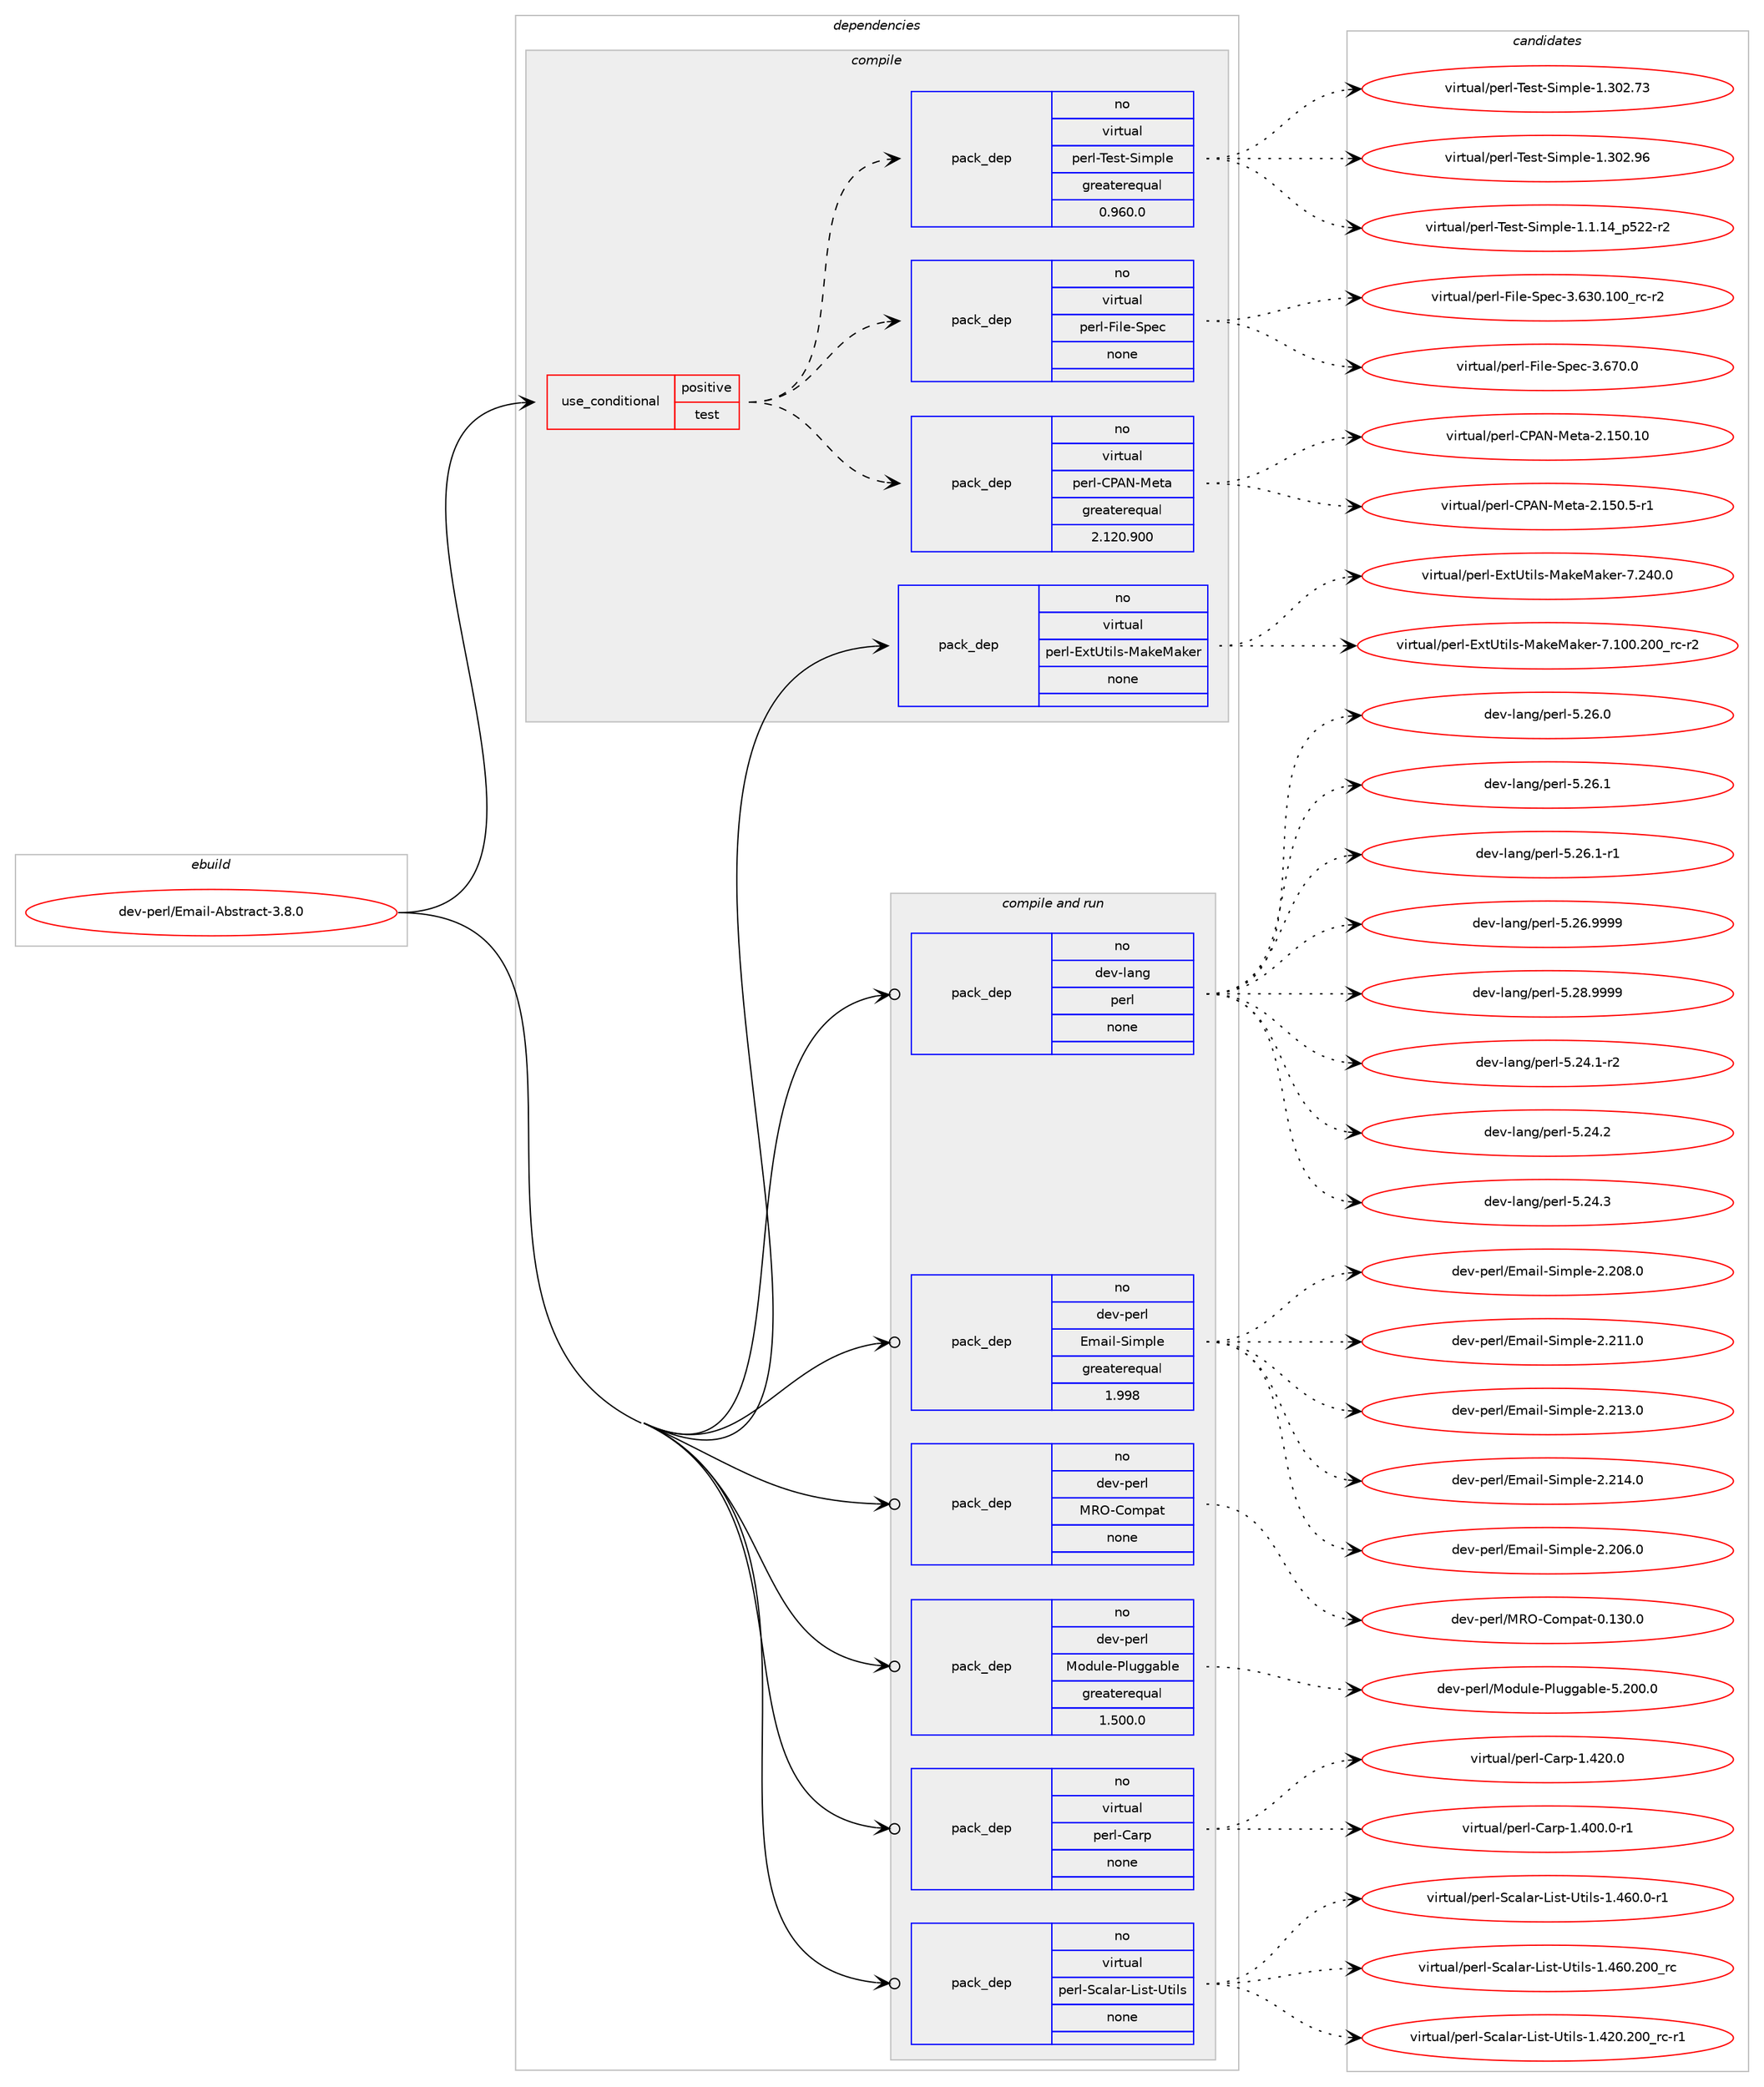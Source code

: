 digraph prolog {

# *************
# Graph options
# *************

newrank=true;
concentrate=true;
compound=true;
graph [rankdir=LR,fontname=Helvetica,fontsize=10,ranksep=1.5];#, ranksep=2.5, nodesep=0.2];
edge  [arrowhead=vee];
node  [fontname=Helvetica,fontsize=10];

# **********
# The ebuild
# **********

subgraph cluster_leftcol {
color=gray;
rank=same;
label=<<i>ebuild</i>>;
id [label="dev-perl/Email-Abstract-3.8.0", color=red, width=4, href="../dev-perl/Email-Abstract-3.8.0.svg"];
}

# ****************
# The dependencies
# ****************

subgraph cluster_midcol {
color=gray;
label=<<i>dependencies</i>>;
subgraph cluster_compile {
fillcolor="#eeeeee";
style=filled;
label=<<i>compile</i>>;
subgraph cond27121 {
dependency129342 [label=<<TABLE BORDER="0" CELLBORDER="1" CELLSPACING="0" CELLPADDING="4"><TR><TD ROWSPAN="3" CELLPADDING="10">use_conditional</TD></TR><TR><TD>positive</TD></TR><TR><TD>test</TD></TR></TABLE>>, shape=none, color=red];
subgraph pack98553 {
dependency129343 [label=<<TABLE BORDER="0" CELLBORDER="1" CELLSPACING="0" CELLPADDING="4" WIDTH="220"><TR><TD ROWSPAN="6" CELLPADDING="30">pack_dep</TD></TR><TR><TD WIDTH="110">no</TD></TR><TR><TD>virtual</TD></TR><TR><TD>perl-CPAN-Meta</TD></TR><TR><TD>greaterequal</TD></TR><TR><TD>2.120.900</TD></TR></TABLE>>, shape=none, color=blue];
}
dependency129342:e -> dependency129343:w [weight=20,style="dashed",arrowhead="vee"];
subgraph pack98554 {
dependency129344 [label=<<TABLE BORDER="0" CELLBORDER="1" CELLSPACING="0" CELLPADDING="4" WIDTH="220"><TR><TD ROWSPAN="6" CELLPADDING="30">pack_dep</TD></TR><TR><TD WIDTH="110">no</TD></TR><TR><TD>virtual</TD></TR><TR><TD>perl-File-Spec</TD></TR><TR><TD>none</TD></TR><TR><TD></TD></TR></TABLE>>, shape=none, color=blue];
}
dependency129342:e -> dependency129344:w [weight=20,style="dashed",arrowhead="vee"];
subgraph pack98555 {
dependency129345 [label=<<TABLE BORDER="0" CELLBORDER="1" CELLSPACING="0" CELLPADDING="4" WIDTH="220"><TR><TD ROWSPAN="6" CELLPADDING="30">pack_dep</TD></TR><TR><TD WIDTH="110">no</TD></TR><TR><TD>virtual</TD></TR><TR><TD>perl-Test-Simple</TD></TR><TR><TD>greaterequal</TD></TR><TR><TD>0.960.0</TD></TR></TABLE>>, shape=none, color=blue];
}
dependency129342:e -> dependency129345:w [weight=20,style="dashed",arrowhead="vee"];
}
id:e -> dependency129342:w [weight=20,style="solid",arrowhead="vee"];
subgraph pack98556 {
dependency129346 [label=<<TABLE BORDER="0" CELLBORDER="1" CELLSPACING="0" CELLPADDING="4" WIDTH="220"><TR><TD ROWSPAN="6" CELLPADDING="30">pack_dep</TD></TR><TR><TD WIDTH="110">no</TD></TR><TR><TD>virtual</TD></TR><TR><TD>perl-ExtUtils-MakeMaker</TD></TR><TR><TD>none</TD></TR><TR><TD></TD></TR></TABLE>>, shape=none, color=blue];
}
id:e -> dependency129346:w [weight=20,style="solid",arrowhead="vee"];
}
subgraph cluster_compileandrun {
fillcolor="#eeeeee";
style=filled;
label=<<i>compile and run</i>>;
subgraph pack98557 {
dependency129347 [label=<<TABLE BORDER="0" CELLBORDER="1" CELLSPACING="0" CELLPADDING="4" WIDTH="220"><TR><TD ROWSPAN="6" CELLPADDING="30">pack_dep</TD></TR><TR><TD WIDTH="110">no</TD></TR><TR><TD>dev-lang</TD></TR><TR><TD>perl</TD></TR><TR><TD>none</TD></TR><TR><TD></TD></TR></TABLE>>, shape=none, color=blue];
}
id:e -> dependency129347:w [weight=20,style="solid",arrowhead="odotvee"];
subgraph pack98558 {
dependency129348 [label=<<TABLE BORDER="0" CELLBORDER="1" CELLSPACING="0" CELLPADDING="4" WIDTH="220"><TR><TD ROWSPAN="6" CELLPADDING="30">pack_dep</TD></TR><TR><TD WIDTH="110">no</TD></TR><TR><TD>dev-perl</TD></TR><TR><TD>Email-Simple</TD></TR><TR><TD>greaterequal</TD></TR><TR><TD>1.998</TD></TR></TABLE>>, shape=none, color=blue];
}
id:e -> dependency129348:w [weight=20,style="solid",arrowhead="odotvee"];
subgraph pack98559 {
dependency129349 [label=<<TABLE BORDER="0" CELLBORDER="1" CELLSPACING="0" CELLPADDING="4" WIDTH="220"><TR><TD ROWSPAN="6" CELLPADDING="30">pack_dep</TD></TR><TR><TD WIDTH="110">no</TD></TR><TR><TD>dev-perl</TD></TR><TR><TD>MRO-Compat</TD></TR><TR><TD>none</TD></TR><TR><TD></TD></TR></TABLE>>, shape=none, color=blue];
}
id:e -> dependency129349:w [weight=20,style="solid",arrowhead="odotvee"];
subgraph pack98560 {
dependency129350 [label=<<TABLE BORDER="0" CELLBORDER="1" CELLSPACING="0" CELLPADDING="4" WIDTH="220"><TR><TD ROWSPAN="6" CELLPADDING="30">pack_dep</TD></TR><TR><TD WIDTH="110">no</TD></TR><TR><TD>dev-perl</TD></TR><TR><TD>Module-Pluggable</TD></TR><TR><TD>greaterequal</TD></TR><TR><TD>1.500.0</TD></TR></TABLE>>, shape=none, color=blue];
}
id:e -> dependency129350:w [weight=20,style="solid",arrowhead="odotvee"];
subgraph pack98561 {
dependency129351 [label=<<TABLE BORDER="0" CELLBORDER="1" CELLSPACING="0" CELLPADDING="4" WIDTH="220"><TR><TD ROWSPAN="6" CELLPADDING="30">pack_dep</TD></TR><TR><TD WIDTH="110">no</TD></TR><TR><TD>virtual</TD></TR><TR><TD>perl-Carp</TD></TR><TR><TD>none</TD></TR><TR><TD></TD></TR></TABLE>>, shape=none, color=blue];
}
id:e -> dependency129351:w [weight=20,style="solid",arrowhead="odotvee"];
subgraph pack98562 {
dependency129352 [label=<<TABLE BORDER="0" CELLBORDER="1" CELLSPACING="0" CELLPADDING="4" WIDTH="220"><TR><TD ROWSPAN="6" CELLPADDING="30">pack_dep</TD></TR><TR><TD WIDTH="110">no</TD></TR><TR><TD>virtual</TD></TR><TR><TD>perl-Scalar-List-Utils</TD></TR><TR><TD>none</TD></TR><TR><TD></TD></TR></TABLE>>, shape=none, color=blue];
}
id:e -> dependency129352:w [weight=20,style="solid",arrowhead="odotvee"];
}
subgraph cluster_run {
fillcolor="#eeeeee";
style=filled;
label=<<i>run</i>>;
}
}

# **************
# The candidates
# **************

subgraph cluster_choices {
rank=same;
color=gray;
label=<<i>candidates</i>>;

subgraph choice98553 {
color=black;
nodesep=1;
choice11810511411611797108471121011141084567806578457710111697455046495348464948 [label="virtual/perl-CPAN-Meta-2.150.10", color=red, width=4,href="../virtual/perl-CPAN-Meta-2.150.10.svg"];
choice1181051141161179710847112101114108456780657845771011169745504649534846534511449 [label="virtual/perl-CPAN-Meta-2.150.5-r1", color=red, width=4,href="../virtual/perl-CPAN-Meta-2.150.5-r1.svg"];
dependency129343:e -> choice11810511411611797108471121011141084567806578457710111697455046495348464948:w [style=dotted,weight="100"];
dependency129343:e -> choice1181051141161179710847112101114108456780657845771011169745504649534846534511449:w [style=dotted,weight="100"];
}
subgraph choice98554 {
color=black;
nodesep=1;
choice118105114116117971084711210111410845701051081014583112101994551465451484649484895114994511450 [label="virtual/perl-File-Spec-3.630.100_rc-r2", color=red, width=4,href="../virtual/perl-File-Spec-3.630.100_rc-r2.svg"];
choice118105114116117971084711210111410845701051081014583112101994551465455484648 [label="virtual/perl-File-Spec-3.670.0", color=red, width=4,href="../virtual/perl-File-Spec-3.670.0.svg"];
dependency129344:e -> choice118105114116117971084711210111410845701051081014583112101994551465451484649484895114994511450:w [style=dotted,weight="100"];
dependency129344:e -> choice118105114116117971084711210111410845701051081014583112101994551465455484648:w [style=dotted,weight="100"];
}
subgraph choice98555 {
color=black;
nodesep=1;
choice11810511411611797108471121011141084584101115116458310510911210810145494649464952951125350504511450 [label="virtual/perl-Test-Simple-1.1.14_p522-r2", color=red, width=4,href="../virtual/perl-Test-Simple-1.1.14_p522-r2.svg"];
choice118105114116117971084711210111410845841011151164583105109112108101454946514850465551 [label="virtual/perl-Test-Simple-1.302.73", color=red, width=4,href="../virtual/perl-Test-Simple-1.302.73.svg"];
choice118105114116117971084711210111410845841011151164583105109112108101454946514850465754 [label="virtual/perl-Test-Simple-1.302.96", color=red, width=4,href="../virtual/perl-Test-Simple-1.302.96.svg"];
dependency129345:e -> choice11810511411611797108471121011141084584101115116458310510911210810145494649464952951125350504511450:w [style=dotted,weight="100"];
dependency129345:e -> choice118105114116117971084711210111410845841011151164583105109112108101454946514850465551:w [style=dotted,weight="100"];
dependency129345:e -> choice118105114116117971084711210111410845841011151164583105109112108101454946514850465754:w [style=dotted,weight="100"];
}
subgraph choice98556 {
color=black;
nodesep=1;
choice118105114116117971084711210111410845691201168511610510811545779710710177971071011144555464948484650484895114994511450 [label="virtual/perl-ExtUtils-MakeMaker-7.100.200_rc-r2", color=red, width=4,href="../virtual/perl-ExtUtils-MakeMaker-7.100.200_rc-r2.svg"];
choice118105114116117971084711210111410845691201168511610510811545779710710177971071011144555465052484648 [label="virtual/perl-ExtUtils-MakeMaker-7.240.0", color=red, width=4,href="../virtual/perl-ExtUtils-MakeMaker-7.240.0.svg"];
dependency129346:e -> choice118105114116117971084711210111410845691201168511610510811545779710710177971071011144555464948484650484895114994511450:w [style=dotted,weight="100"];
dependency129346:e -> choice118105114116117971084711210111410845691201168511610510811545779710710177971071011144555465052484648:w [style=dotted,weight="100"];
}
subgraph choice98557 {
color=black;
nodesep=1;
choice100101118451089711010347112101114108455346505246494511450 [label="dev-lang/perl-5.24.1-r2", color=red, width=4,href="../dev-lang/perl-5.24.1-r2.svg"];
choice10010111845108971101034711210111410845534650524650 [label="dev-lang/perl-5.24.2", color=red, width=4,href="../dev-lang/perl-5.24.2.svg"];
choice10010111845108971101034711210111410845534650524651 [label="dev-lang/perl-5.24.3", color=red, width=4,href="../dev-lang/perl-5.24.3.svg"];
choice10010111845108971101034711210111410845534650544648 [label="dev-lang/perl-5.26.0", color=red, width=4,href="../dev-lang/perl-5.26.0.svg"];
choice10010111845108971101034711210111410845534650544649 [label="dev-lang/perl-5.26.1", color=red, width=4,href="../dev-lang/perl-5.26.1.svg"];
choice100101118451089711010347112101114108455346505446494511449 [label="dev-lang/perl-5.26.1-r1", color=red, width=4,href="../dev-lang/perl-5.26.1-r1.svg"];
choice10010111845108971101034711210111410845534650544657575757 [label="dev-lang/perl-5.26.9999", color=red, width=4,href="../dev-lang/perl-5.26.9999.svg"];
choice10010111845108971101034711210111410845534650564657575757 [label="dev-lang/perl-5.28.9999", color=red, width=4,href="../dev-lang/perl-5.28.9999.svg"];
dependency129347:e -> choice100101118451089711010347112101114108455346505246494511450:w [style=dotted,weight="100"];
dependency129347:e -> choice10010111845108971101034711210111410845534650524650:w [style=dotted,weight="100"];
dependency129347:e -> choice10010111845108971101034711210111410845534650524651:w [style=dotted,weight="100"];
dependency129347:e -> choice10010111845108971101034711210111410845534650544648:w [style=dotted,weight="100"];
dependency129347:e -> choice10010111845108971101034711210111410845534650544649:w [style=dotted,weight="100"];
dependency129347:e -> choice100101118451089711010347112101114108455346505446494511449:w [style=dotted,weight="100"];
dependency129347:e -> choice10010111845108971101034711210111410845534650544657575757:w [style=dotted,weight="100"];
dependency129347:e -> choice10010111845108971101034711210111410845534650564657575757:w [style=dotted,weight="100"];
}
subgraph choice98558 {
color=black;
nodesep=1;
choice1001011184511210111410847691099710510845831051091121081014550465048544648 [label="dev-perl/Email-Simple-2.206.0", color=red, width=4,href="../dev-perl/Email-Simple-2.206.0.svg"];
choice1001011184511210111410847691099710510845831051091121081014550465048564648 [label="dev-perl/Email-Simple-2.208.0", color=red, width=4,href="../dev-perl/Email-Simple-2.208.0.svg"];
choice1001011184511210111410847691099710510845831051091121081014550465049494648 [label="dev-perl/Email-Simple-2.211.0", color=red, width=4,href="../dev-perl/Email-Simple-2.211.0.svg"];
choice1001011184511210111410847691099710510845831051091121081014550465049514648 [label="dev-perl/Email-Simple-2.213.0", color=red, width=4,href="../dev-perl/Email-Simple-2.213.0.svg"];
choice1001011184511210111410847691099710510845831051091121081014550465049524648 [label="dev-perl/Email-Simple-2.214.0", color=red, width=4,href="../dev-perl/Email-Simple-2.214.0.svg"];
dependency129348:e -> choice1001011184511210111410847691099710510845831051091121081014550465048544648:w [style=dotted,weight="100"];
dependency129348:e -> choice1001011184511210111410847691099710510845831051091121081014550465048564648:w [style=dotted,weight="100"];
dependency129348:e -> choice1001011184511210111410847691099710510845831051091121081014550465049494648:w [style=dotted,weight="100"];
dependency129348:e -> choice1001011184511210111410847691099710510845831051091121081014550465049514648:w [style=dotted,weight="100"];
dependency129348:e -> choice1001011184511210111410847691099710510845831051091121081014550465049524648:w [style=dotted,weight="100"];
}
subgraph choice98559 {
color=black;
nodesep=1;
choice10010111845112101114108477782794567111109112971164548464951484648 [label="dev-perl/MRO-Compat-0.130.0", color=red, width=4,href="../dev-perl/MRO-Compat-0.130.0.svg"];
dependency129349:e -> choice10010111845112101114108477782794567111109112971164548464951484648:w [style=dotted,weight="100"];
}
subgraph choice98560 {
color=black;
nodesep=1;
choice100101118451121011141084777111100117108101458010811710310397981081014553465048484648 [label="dev-perl/Module-Pluggable-5.200.0", color=red, width=4,href="../dev-perl/Module-Pluggable-5.200.0.svg"];
dependency129350:e -> choice100101118451121011141084777111100117108101458010811710310397981081014553465048484648:w [style=dotted,weight="100"];
}
subgraph choice98561 {
color=black;
nodesep=1;
choice118105114116117971084711210111410845679711411245494652484846484511449 [label="virtual/perl-Carp-1.400.0-r1", color=red, width=4,href="../virtual/perl-Carp-1.400.0-r1.svg"];
choice11810511411611797108471121011141084567971141124549465250484648 [label="virtual/perl-Carp-1.420.0", color=red, width=4,href="../virtual/perl-Carp-1.420.0.svg"];
dependency129351:e -> choice118105114116117971084711210111410845679711411245494652484846484511449:w [style=dotted,weight="100"];
dependency129351:e -> choice11810511411611797108471121011141084567971141124549465250484648:w [style=dotted,weight="100"];
}
subgraph choice98562 {
color=black;
nodesep=1;
choice11810511411611797108471121011141084583999710897114457610511511645851161051081154549465250484650484895114994511449 [label="virtual/perl-Scalar-List-Utils-1.420.200_rc-r1", color=red, width=4,href="../virtual/perl-Scalar-List-Utils-1.420.200_rc-r1.svg"];
choice118105114116117971084711210111410845839997108971144576105115116458511610510811545494652544846484511449 [label="virtual/perl-Scalar-List-Utils-1.460.0-r1", color=red, width=4,href="../virtual/perl-Scalar-List-Utils-1.460.0-r1.svg"];
choice1181051141161179710847112101114108458399971089711445761051151164585116105108115454946525448465048489511499 [label="virtual/perl-Scalar-List-Utils-1.460.200_rc", color=red, width=4,href="../virtual/perl-Scalar-List-Utils-1.460.200_rc.svg"];
dependency129352:e -> choice11810511411611797108471121011141084583999710897114457610511511645851161051081154549465250484650484895114994511449:w [style=dotted,weight="100"];
dependency129352:e -> choice118105114116117971084711210111410845839997108971144576105115116458511610510811545494652544846484511449:w [style=dotted,weight="100"];
dependency129352:e -> choice1181051141161179710847112101114108458399971089711445761051151164585116105108115454946525448465048489511499:w [style=dotted,weight="100"];
}
}

}
